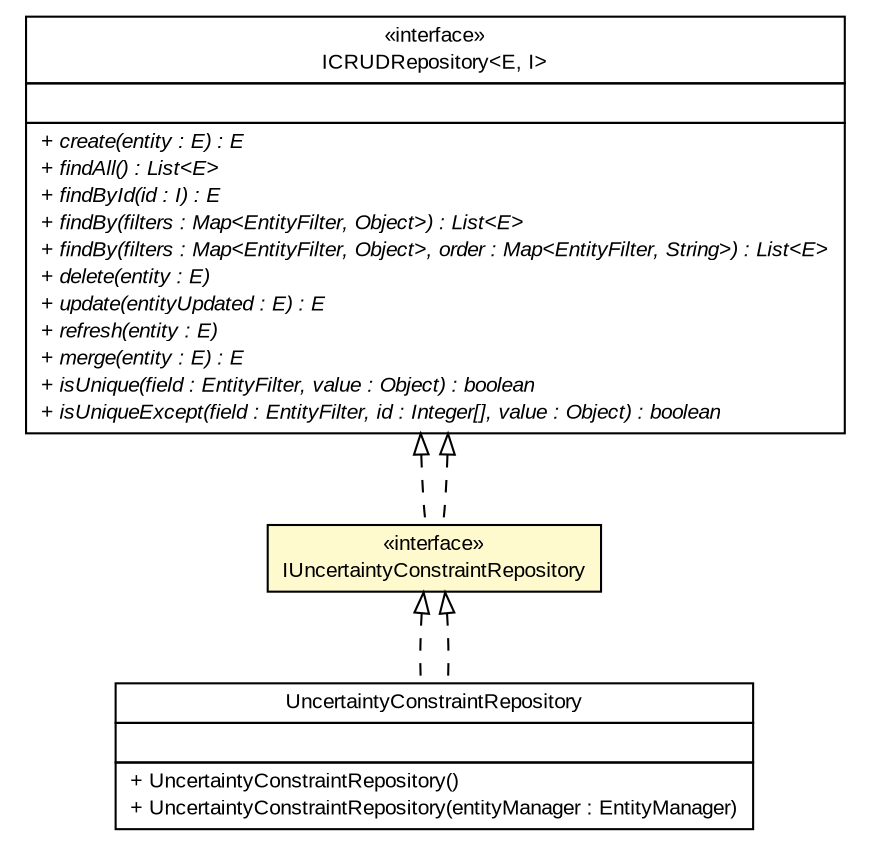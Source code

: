#!/usr/local/bin/dot
#
# Class diagram 
# Generated by UMLGraph version R5_6-24-gf6e263 (http://www.umlgraph.org/)
#

digraph G {
	edge [fontname="arial",fontsize=10,labelfontname="arial",labelfontsize=10];
	node [fontname="arial",fontsize=10,shape=plaintext];
	nodesep=0.25;
	ranksep=0.5;
	// gov.sandia.cf.dao.ICRUDRepository<E, I>
	c203638 [label=<<table title="gov.sandia.cf.dao.ICRUDRepository" border="0" cellborder="1" cellspacing="0" cellpadding="2" port="p" href="./ICRUDRepository.html">
		<tr><td><table border="0" cellspacing="0" cellpadding="1">
<tr><td align="center" balign="center"> &#171;interface&#187; </td></tr>
<tr><td align="center" balign="center"> ICRUDRepository&lt;E, I&gt; </td></tr>
		</table></td></tr>
		<tr><td><table border="0" cellspacing="0" cellpadding="1">
<tr><td align="left" balign="left">  </td></tr>
		</table></td></tr>
		<tr><td><table border="0" cellspacing="0" cellpadding="1">
<tr><td align="left" balign="left"><font face="arial italic" point-size="10.0"> + create(entity : E) : E </font></td></tr>
<tr><td align="left" balign="left"><font face="arial italic" point-size="10.0"> + findAll() : List&lt;E&gt; </font></td></tr>
<tr><td align="left" balign="left"><font face="arial italic" point-size="10.0"> + findById(id : I) : E </font></td></tr>
<tr><td align="left" balign="left"><font face="arial italic" point-size="10.0"> + findBy(filters : Map&lt;EntityFilter, Object&gt;) : List&lt;E&gt; </font></td></tr>
<tr><td align="left" balign="left"><font face="arial italic" point-size="10.0"> + findBy(filters : Map&lt;EntityFilter, Object&gt;, order : Map&lt;EntityFilter, String&gt;) : List&lt;E&gt; </font></td></tr>
<tr><td align="left" balign="left"><font face="arial italic" point-size="10.0"> + delete(entity : E) </font></td></tr>
<tr><td align="left" balign="left"><font face="arial italic" point-size="10.0"> + update(entityUpdated : E) : E </font></td></tr>
<tr><td align="left" balign="left"><font face="arial italic" point-size="10.0"> + refresh(entity : E) </font></td></tr>
<tr><td align="left" balign="left"><font face="arial italic" point-size="10.0"> + merge(entity : E) : E </font></td></tr>
<tr><td align="left" balign="left"><font face="arial italic" point-size="10.0"> + isUnique(field : EntityFilter, value : Object) : boolean </font></td></tr>
<tr><td align="left" balign="left"><font face="arial italic" point-size="10.0"> + isUniqueExcept(field : EntityFilter, id : Integer[], value : Object) : boolean </font></td></tr>
		</table></td></tr>
		</table>>, URL="./ICRUDRepository.html", fontname="arial", fontcolor="black", fontsize=10.0];
	// gov.sandia.cf.dao.impl.UncertaintyConstraintRepository
	c203705 [label=<<table title="gov.sandia.cf.dao.impl.UncertaintyConstraintRepository" border="0" cellborder="1" cellspacing="0" cellpadding="2" port="p" href="./impl/UncertaintyConstraintRepository.html">
		<tr><td><table border="0" cellspacing="0" cellpadding="1">
<tr><td align="center" balign="center"> UncertaintyConstraintRepository </td></tr>
		</table></td></tr>
		<tr><td><table border="0" cellspacing="0" cellpadding="1">
<tr><td align="left" balign="left">  </td></tr>
		</table></td></tr>
		<tr><td><table border="0" cellspacing="0" cellpadding="1">
<tr><td align="left" balign="left"> + UncertaintyConstraintRepository() </td></tr>
<tr><td align="left" balign="left"> + UncertaintyConstraintRepository(entityManager : EntityManager) </td></tr>
		</table></td></tr>
		</table>>, URL="./impl/UncertaintyConstraintRepository.html", fontname="arial", fontcolor="black", fontsize=10.0];
	// gov.sandia.cf.dao.IUncertaintyConstraintRepository
	c203752 [label=<<table title="gov.sandia.cf.dao.IUncertaintyConstraintRepository" border="0" cellborder="1" cellspacing="0" cellpadding="2" port="p" bgcolor="lemonChiffon" href="./IUncertaintyConstraintRepository.html">
		<tr><td><table border="0" cellspacing="0" cellpadding="1">
<tr><td align="center" balign="center"> &#171;interface&#187; </td></tr>
<tr><td align="center" balign="center"> IUncertaintyConstraintRepository </td></tr>
		</table></td></tr>
		</table>>, URL="./IUncertaintyConstraintRepository.html", fontname="arial", fontcolor="black", fontsize=10.0];
	//gov.sandia.cf.dao.impl.UncertaintyConstraintRepository implements gov.sandia.cf.dao.IUncertaintyConstraintRepository
	c203752:p -> c203705:p [dir=back,arrowtail=empty,style=dashed];
	//gov.sandia.cf.dao.IUncertaintyConstraintRepository implements gov.sandia.cf.dao.ICRUDRepository<E, I>
	c203638:p -> c203752:p [dir=back,arrowtail=empty,style=dashed];
	//gov.sandia.cf.dao.IUncertaintyConstraintRepository implements gov.sandia.cf.dao.ICRUDRepository<E, I>
	c203638:p -> c203752:p [dir=back,arrowtail=empty,style=dashed];
	//gov.sandia.cf.dao.impl.UncertaintyConstraintRepository implements gov.sandia.cf.dao.IUncertaintyConstraintRepository
	c203752:p -> c203705:p [dir=back,arrowtail=empty,style=dashed];
}

